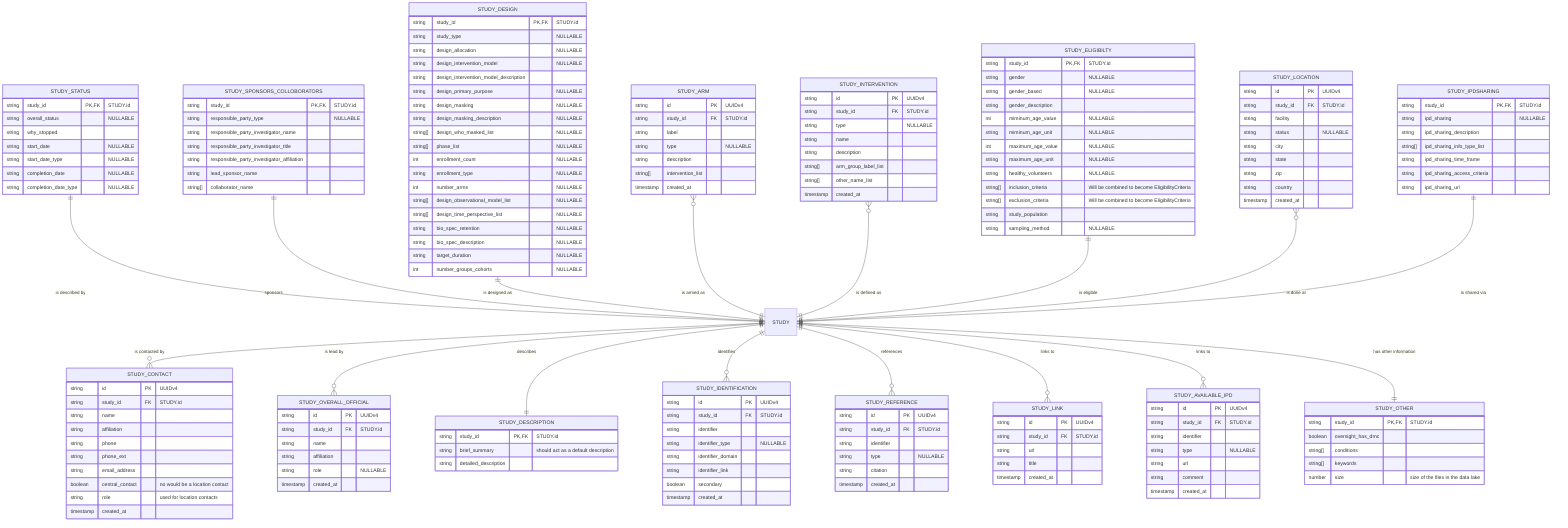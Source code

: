 erDiagram
    STUDY_IDENTIFICATION {
        string id PK "UUIDv4"
        string study_id FK "STUDY.id"
        string identifier
        string identifier_type "NULLABLE"
        string identifier_domain
        string identifier_link
        boolean secondary
        timestamp created_at
    }

    STUDY_DESCRIPTION {
        string study_id PK,FK "STUDY.id"
        string brief_summary "should act as a default description"
        string detailed_description
    }

    STUDY_STATUS {
        string study_id PK,FK "STUDY.id"
        string overall_status "NULLABLE"
        string why_stopped
        string start_date "NULLABLE"
        string start_date_type "NULLABLE"
        string completion_date "NULLABLE"
        string completion_date_type "NULLABLE"
    }

    STUDY_SPONSORS_COLLOBORATORS {
        string study_id PK,FK "STUDY.id"
        string responsible_party_type "NULLABLE"
        string responsible_party_investigator_name
        string responsible_party_investigator_title
        string responsible_party_investigator_affiliation
        string lead_sponsor_name
        string[] collaborator_name
    }

    STUDY_DESIGN {
        string study_id PK,FK "STUDY.id"
        string study_type "NULLABLE"
        string design_allocation "NULLABLE"
        string design_intervention_model "NULLABLE"
        string design_intervention_model_description
        string design_primary_purpose "NULLABLE"
        string design_masking "NULLABLE"
        string design_masking_description "NULLABLE"
        string[] design_who_masked_list "NULLABLE"
        string[] phase_list "NULLABLE"
        int enrollment_count "NULLABLE"
        string enrollment_type "NULLABLE"
        int number_arms "NULLABLE"
        string[] design_observational_model_list "NULLABLE"
        string[] design_time_perspective_list "NULLABLE"
        string bio_spec_retention "NULLABLE"
        string bio_spec_description "NULLABLE"
        string target_duration "NULLABLE"
        int number_groups_cohorts "NULLABLE"
    }

    STUDY_ARM {
        string id PK "UUIDv4"
        string study_id FK "STUDY.id"
        string label
        string type "NULLABLE"
        string description
        string[] intervention_list
        timestamp created_at
    }

    STUDY_INTERVENTION {
        string id PK "UUIDv4"
        string study_id FK "STUDY.id"
        string type "NULLABLE"
        string name
        string description
        string[] arm_group_label_list
        string[] other_name_list
        timestamp created_at
    }

    STUDY_ELIGIBILTY {
        string study_id PK,FK "STUDY.id"
        string gender "NULLABLE"
        string gender_based "NULLABLE"
        string gender_description
        int miminum_age_value "NULLABLE"
        string miminum_age_unit "NULLABLE"
        int maximum_age_value "NULLABLE"
        string maximum_age_unit "NULLABLE"
        string healthy_volunteers "NULLABLE"
        string[] inclusion_criteria "Will be combined to become EligibilityCriteria" 
        string[] exclusion_criteria "Will be combined to become EligibilityCriteria"
        string study_population
        string sampling_method "NULLABLE"
    }

    STUDY_CONTACT {
        string id PK "UUIDv4"
        string study_id FK "STUDY.id"
        string name
        string affiliation
        string phone
        string phone_ext
        string email_address
        boolean central_contact "no would be a location contact"
        string role "used for location contacts"
        timestamp created_at
    }

    STUDY_OVERALL_OFFICIAL {
        string id PK "UUIDv4"
        string study_id FK "STUDY.id"
        string name
        string affiliation
        string role "NULLABLE"
        timestamp created_at
    }

    STUDY_LOCATION {
        string id PK "UUIDv4"
        string study_id FK "STUDY.id"
        string facility
        string status "NULLABLE"
        string city
        string state
        string zip
        string country
        timestamp created_at
    }

    STUDY_IPDSHARING {
        string study_id PK,FK "STUDY.id"
        string ipd_sharing "NULLABLE"
        string ipd_sharing_description
        string[] ipd_sharing_info_type_list
        string ipd_sharing_time_frame
        string ipd_sharing_access_criteria
        string ipd_sharing_url
    }

    STUDY_REFERENCE {
        string id PK "UUIDv4"
        string study_id FK "STUDY.id"
        string identifier 
        string type "NULLABLE"
        string citation
        timestamp created_at
    }

    STUDY_LINK {
        string id PK "UUIDv4"
        string study_id FK "STUDY.id"
        string url
        string title
        timestamp created_at
    }

    STUDY_AVAILABLE_IPD {
        string id PK "UUIDv4"
        string study_id FK "STUDY.id"
        string identifier
        string type "NULLABLE"
        string url
        string comment
        timestamp created_at
    }

    STUDY_OTHER {
        string study_id PK,FK "STUDY.id"
        boolean oversight_has_dmc 
        string[] conditions
        string[] keywords
        number size "size of the files in the data lake"
    }

    
    STUDY_STATUS ||--|| STUDY : "is described by"
    STUDY_SPONSORS_COLLOBORATORS ||--|| STUDY : "sponsors"
    STUDY_DESIGN ||--|| STUDY : "is designed as"
    STUDY_ARM }o--|| STUDY : "is armed as"
    STUDY_INTERVENTION }o--|| STUDY : "is defined as"
    STUDY_ELIGIBILTY ||--|| STUDY : "is eligible"
    STUDY_LOCATION }o--|| STUDY : "is done at"
    STUDY_IPDSHARING ||--|| STUDY : "is shared via"


    STUDY ||--o{ STUDY_CONTACT : "is contacted by"
    STUDY ||--o{ STUDY_OVERALL_OFFICIAL : "is lead by"

    STUDY ||--|| STUDY_DESCRIPTION : "describes"

    STUDY ||--o{ STUDY_IDENTIFICATION : "identifies"
     
    STUDY ||--o{ STUDY_REFERENCE : "references"
    STUDY ||--o{ STUDY_LINK : "links to"
    STUDY ||--o{ STUDY_AVAILABLE_IPD : "links to"

    STUDY ||--|| STUDY_OTHER : "has other information"